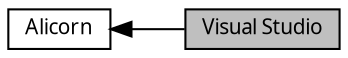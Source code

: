 digraph "Visual Studio"
{
  edge [fontname="Verdana",fontsize="10",labelfontname="Verdana",labelfontsize="10"];
  node [fontname="Verdana",fontsize="10",shape=record];
  rankdir=LR;
  Node1 [label="Alicorn",height=0.2,width=0.4,color="black", fillcolor="white", style="filled",URL="$a00485.html"];
  Node0 [label="Visual Studio",height=0.2,width=0.4,color="black", fillcolor="grey75", style="filled", fontcolor="black"];
  Node1->Node0 [shape=plaintext, dir="back", style="solid"];
}
